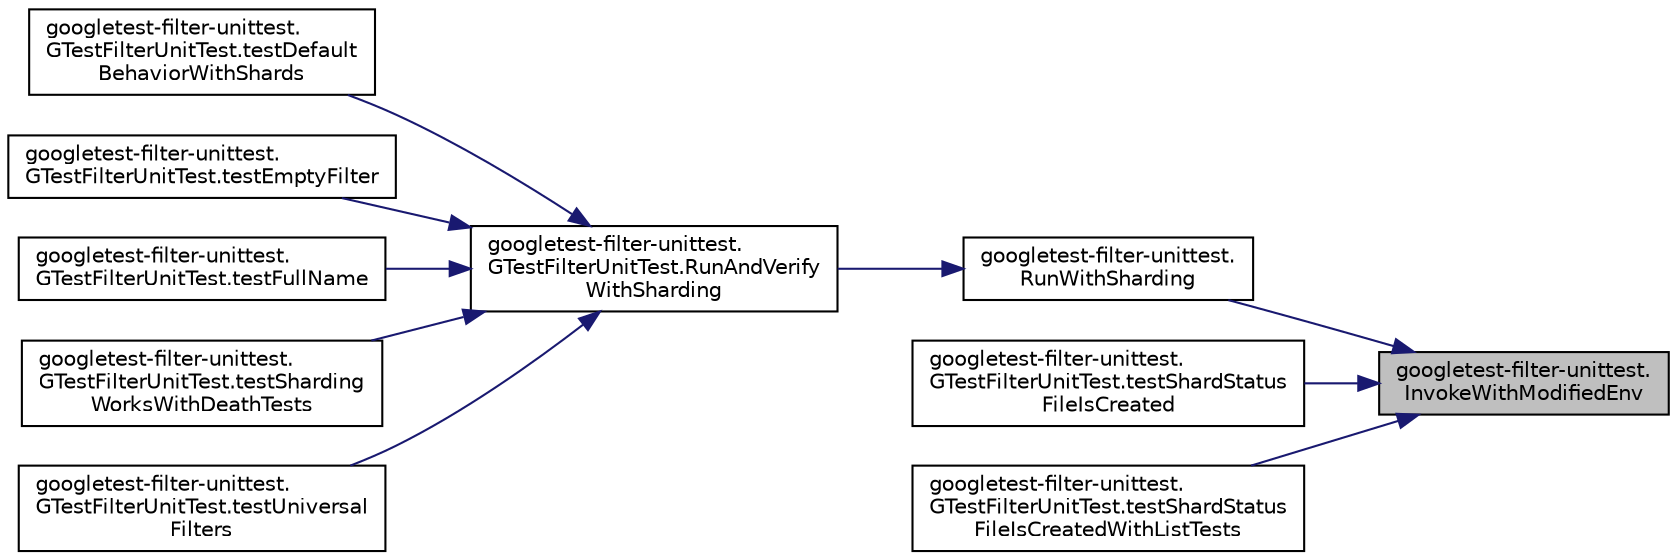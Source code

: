 digraph "googletest-filter-unittest.InvokeWithModifiedEnv"
{
 // LATEX_PDF_SIZE
  bgcolor="transparent";
  edge [fontname="Helvetica",fontsize="10",labelfontname="Helvetica",labelfontsize="10"];
  node [fontname="Helvetica",fontsize="10",shape=record];
  rankdir="RL";
  Node1 [label="googletest-filter-unittest.\lInvokeWithModifiedEnv",height=0.2,width=0.4,color="black", fillcolor="grey75", style="filled", fontcolor="black",tooltip=" "];
  Node1 -> Node2 [dir="back",color="midnightblue",fontsize="10",style="solid",fontname="Helvetica"];
  Node2 [label="googletest-filter-unittest.\lRunWithSharding",height=0.2,width=0.4,color="black",URL="$namespacegoogletest-filter-unittest.html#a838960aa0f3d4cce4b0f76169929b94e",tooltip=" "];
  Node2 -> Node3 [dir="back",color="midnightblue",fontsize="10",style="solid",fontname="Helvetica"];
  Node3 [label="googletest-filter-unittest.\lGTestFilterUnitTest.RunAndVerify\lWithSharding",height=0.2,width=0.4,color="black",URL="$classgoogletest-filter-unittest_1_1GTestFilterUnitTest.html#a9facb1098281a67776081c772fdd78d5",tooltip=" "];
  Node3 -> Node4 [dir="back",color="midnightblue",fontsize="10",style="solid",fontname="Helvetica"];
  Node4 [label="googletest-filter-unittest.\lGTestFilterUnitTest.testDefault\lBehaviorWithShards",height=0.2,width=0.4,color="black",URL="$classgoogletest-filter-unittest_1_1GTestFilterUnitTest.html#a5bde3274cf0a76dc6914a4781d8b6429",tooltip=" "];
  Node3 -> Node5 [dir="back",color="midnightblue",fontsize="10",style="solid",fontname="Helvetica"];
  Node5 [label="googletest-filter-unittest.\lGTestFilterUnitTest.testEmptyFilter",height=0.2,width=0.4,color="black",URL="$classgoogletest-filter-unittest_1_1GTestFilterUnitTest.html#aeaa447047f82973a4ef02e20d5cb2d19",tooltip=" "];
  Node3 -> Node6 [dir="back",color="midnightblue",fontsize="10",style="solid",fontname="Helvetica"];
  Node6 [label="googletest-filter-unittest.\lGTestFilterUnitTest.testFullName",height=0.2,width=0.4,color="black",URL="$classgoogletest-filter-unittest_1_1GTestFilterUnitTest.html#a2fb67be78a3c92dcbae64479b220fe0f",tooltip=" "];
  Node3 -> Node7 [dir="back",color="midnightblue",fontsize="10",style="solid",fontname="Helvetica"];
  Node7 [label="googletest-filter-unittest.\lGTestFilterUnitTest.testSharding\lWorksWithDeathTests",height=0.2,width=0.4,color="black",URL="$classgoogletest-filter-unittest_1_1GTestFilterUnitTest.html#a8998f6f4842fa2cbde0428fa0c4ba437",tooltip=" "];
  Node3 -> Node8 [dir="back",color="midnightblue",fontsize="10",style="solid",fontname="Helvetica"];
  Node8 [label="googletest-filter-unittest.\lGTestFilterUnitTest.testUniversal\lFilters",height=0.2,width=0.4,color="black",URL="$classgoogletest-filter-unittest_1_1GTestFilterUnitTest.html#a6b3267ec5eb1a4d335d2f969d28329dd",tooltip=" "];
  Node1 -> Node9 [dir="back",color="midnightblue",fontsize="10",style="solid",fontname="Helvetica"];
  Node9 [label="googletest-filter-unittest.\lGTestFilterUnitTest.testShardStatus\lFileIsCreated",height=0.2,width=0.4,color="black",URL="$classgoogletest-filter-unittest_1_1GTestFilterUnitTest.html#a48fd50fa58d23ba0521a9388aea0c688",tooltip=" "];
  Node1 -> Node10 [dir="back",color="midnightblue",fontsize="10",style="solid",fontname="Helvetica"];
  Node10 [label="googletest-filter-unittest.\lGTestFilterUnitTest.testShardStatus\lFileIsCreatedWithListTests",height=0.2,width=0.4,color="black",URL="$classgoogletest-filter-unittest_1_1GTestFilterUnitTest.html#a7c436b2599ace8d6e32d17fd08a98178",tooltip=" "];
}
